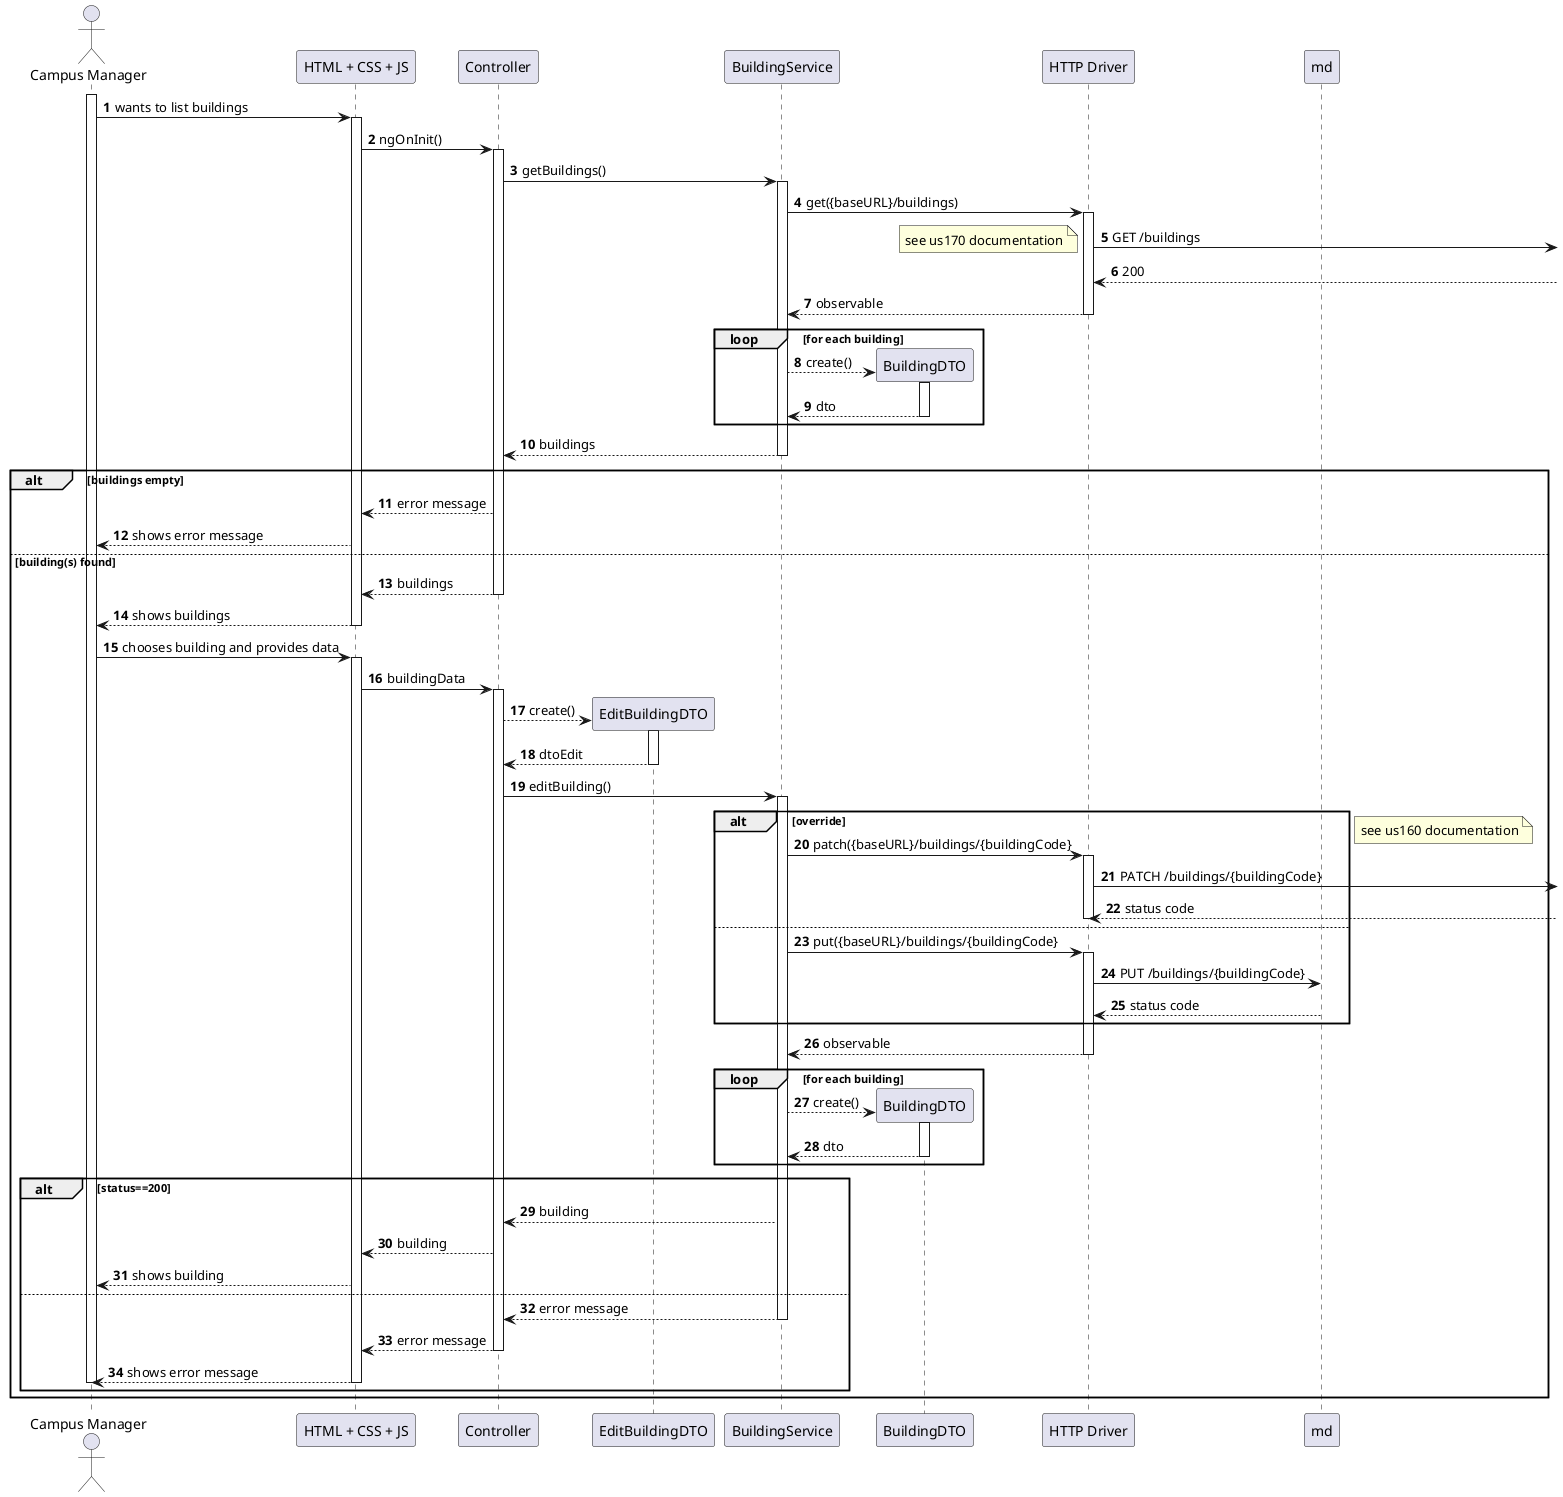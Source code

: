 @startuml
autonumber

actor "Campus Manager" as usr

participant "HTML + CSS + JS" as view
participant "Controller" as ctrl
participant "EditBuildingDTO" as dtoEdit
participant "BuildingService" as svc
participant "BuildingDTO" as dto


participant "HTTP Driver" as http

activate usr
usr -> view : wants to list buildings
    activate view
        view -> ctrl : ngOnInit()
        activate ctrl
            ctrl -> svc : getBuildings()
            activate svc
                svc -> http : get({baseURL}/buildings)
                activate http
                    http ->] : GET /buildings
                note right : see us170 documentation
                ]--> http : 200
                http --> svc : observable
                deactivate http
                loop for each building
                    svc --> dto** : create()
                    activate dto
                        dto --> svc : dto
                    deactivate dto
                end
                svc --> ctrl : buildings
        alt buildings empty
                deactivate svc
                ctrl --> view : error message
                view --> usr : shows error message
        else building(s) found
            ctrl --> view : buildings
            deactivate ctrl
            view --> usr : shows buildings
        deactivate view
        usr -> view : chooses building and provides data
        activate view
            view -> ctrl : buildingData
            activate ctrl
                ctrl --> dtoEdit** : create()
                activate dtoEdit
                        dtoEdit --> ctrl : dtoEdit
                deactivate dtoEdit
                ctrl -> svc : editBuilding()
                alt override
                activate svc
                    svc -> http : patch({baseURL}/buildings/{buildingCode}
                    activate http
                        http ->] : PATCH /buildings/{buildingCode}
                            ]--> http : status code
                    deactivate http
                else
                svc -> http : put({baseURL}/buildings/{buildingCode}
                    activate http
                        http -> md : PUT /buildings/{buildingCode}
                            md --> http : status code

                end
                note right : see us160 documentation
                    http --> svc : observable
                    deactivate http
                    loop for each building
                        svc --> dto** : create()
                        activate dto
                            dto --> svc : dto
                        deactivate dto
                    end
                    alt status==200
                    svc --> ctrl : building

                ctrl --> view : building
                view --> usr : shows building
                else
                    svc --> ctrl : error message
                    deactivate svc
                ctrl --> view : error message
                deactivate ctrl
            view --> usr : shows error message
            deactivate view
        deactivate usr
    end
    end
@enduml
